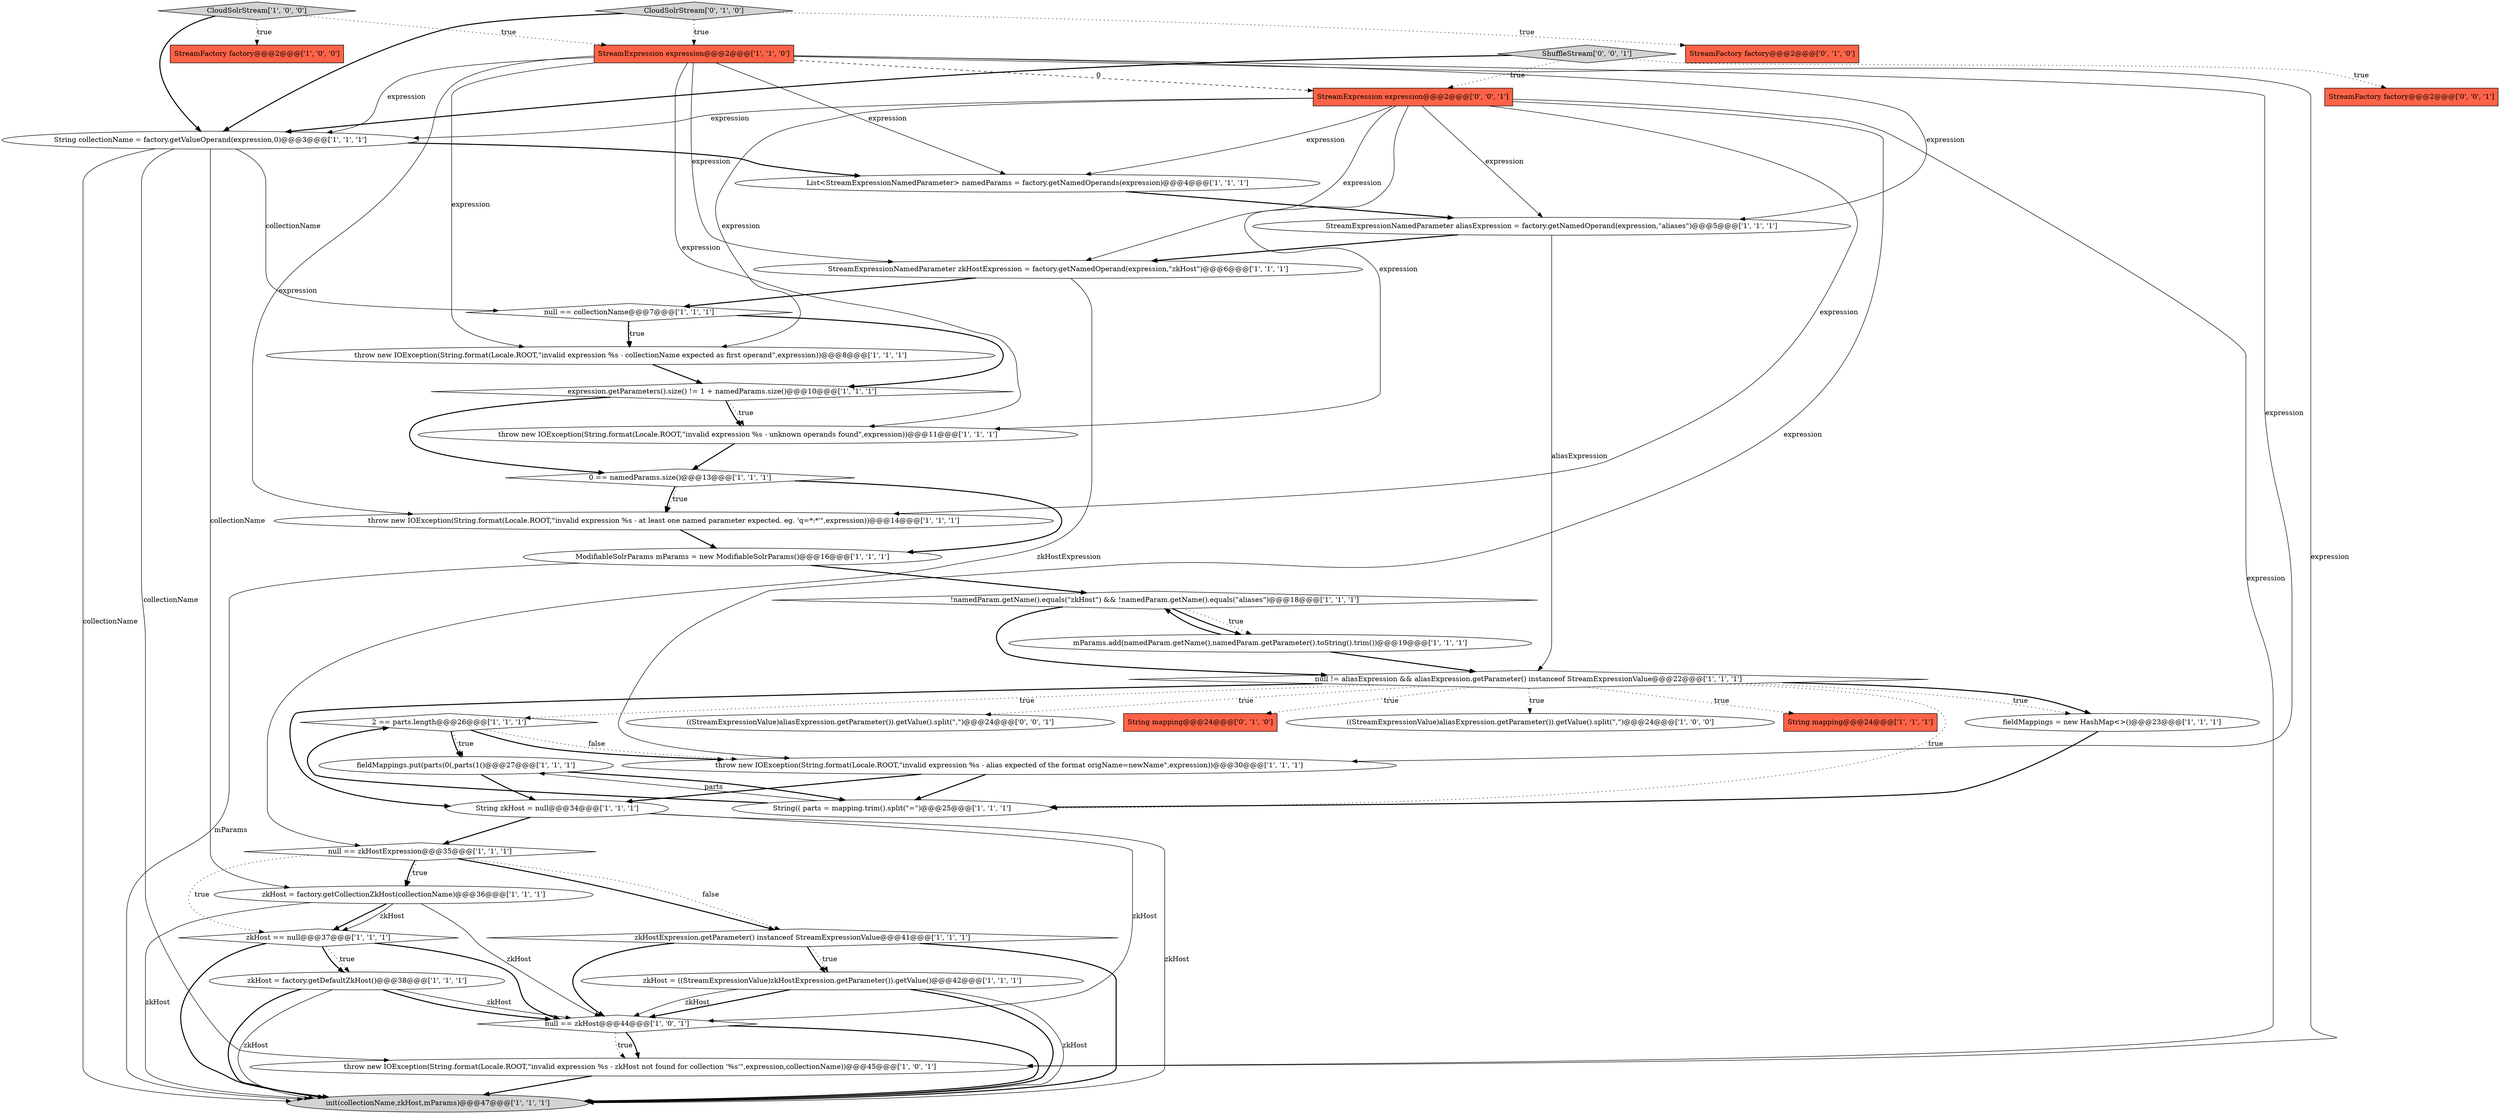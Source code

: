 digraph {
38 [style = filled, label = "StreamFactory factory@@@2@@@['0', '0', '1']", fillcolor = tomato, shape = box image = "AAA0AAABBB3BBB"];
29 [style = filled, label = "zkHost = factory.getCollectionZkHost(collectionName)@@@36@@@['1', '1', '1']", fillcolor = white, shape = ellipse image = "AAA0AAABBB1BBB"];
18 [style = filled, label = "String mapping@@@24@@@['1', '1', '1']", fillcolor = tomato, shape = box image = "AAA0AAABBB1BBB"];
37 [style = filled, label = "((StreamExpressionValue)aliasExpression.getParameter()).getValue().split(\",\")@@@24@@@['0', '0', '1']", fillcolor = white, shape = ellipse image = "AAA0AAABBB3BBB"];
6 [style = filled, label = "CloudSolrStream['1', '0', '0']", fillcolor = lightgray, shape = diamond image = "AAA0AAABBB1BBB"];
2 [style = filled, label = "0 == namedParams.size()@@@13@@@['1', '1', '1']", fillcolor = white, shape = diamond image = "AAA0AAABBB1BBB"];
25 [style = filled, label = "StreamExpression expression@@@2@@@['1', '1', '0']", fillcolor = tomato, shape = box image = "AAA0AAABBB1BBB"];
17 [style = filled, label = "null != aliasExpression && aliasExpression.getParameter() instanceof StreamExpressionValue@@@22@@@['1', '1', '1']", fillcolor = white, shape = diamond image = "AAA0AAABBB1BBB"];
11 [style = filled, label = "throw new IOException(String.format(Locale.ROOT,\"invalid expression %s - at least one named parameter expected. eg. 'q=*:*'\",expression))@@@14@@@['1', '1', '1']", fillcolor = white, shape = ellipse image = "AAA0AAABBB1BBB"];
31 [style = filled, label = "StreamExpressionNamedParameter aliasExpression = factory.getNamedOperand(expression,\"aliases\")@@@5@@@['1', '1', '1']", fillcolor = white, shape = ellipse image = "AAA0AAABBB1BBB"];
7 [style = filled, label = "throw new IOException(String.format(Locale.ROOT,\"invalid expression %s - collectionName expected as first operand\",expression))@@@8@@@['1', '1', '1']", fillcolor = white, shape = ellipse image = "AAA0AAABBB1BBB"];
1 [style = filled, label = "StreamExpressionNamedParameter zkHostExpression = factory.getNamedOperand(expression,\"zkHost\")@@@6@@@['1', '1', '1']", fillcolor = white, shape = ellipse image = "AAA0AAABBB1BBB"];
5 [style = filled, label = "zkHost = factory.getDefaultZkHost()@@@38@@@['1', '1', '1']", fillcolor = white, shape = ellipse image = "AAA0AAABBB1BBB"];
9 [style = filled, label = "init(collectionName,zkHost,mParams)@@@47@@@['1', '1', '1']", fillcolor = lightgray, shape = ellipse image = "AAA0AAABBB1BBB"];
13 [style = filled, label = "List<StreamExpressionNamedParameter> namedParams = factory.getNamedOperands(expression)@@@4@@@['1', '1', '1']", fillcolor = white, shape = ellipse image = "AAA0AAABBB1BBB"];
10 [style = filled, label = "!namedParam.getName().equals(\"zkHost\") && !namedParam.getName().equals(\"aliases\")@@@18@@@['1', '1', '1']", fillcolor = white, shape = diamond image = "AAA0AAABBB1BBB"];
32 [style = filled, label = "zkHost == null@@@37@@@['1', '1', '1']", fillcolor = white, shape = diamond image = "AAA0AAABBB1BBB"];
22 [style = filled, label = "2 == parts.length@@@26@@@['1', '1', '1']", fillcolor = white, shape = diamond image = "AAA0AAABBB1BBB"];
36 [style = filled, label = "CloudSolrStream['0', '1', '0']", fillcolor = lightgray, shape = diamond image = "AAA0AAABBB2BBB"];
20 [style = filled, label = "String collectionName = factory.getValueOperand(expression,0)@@@3@@@['1', '1', '1']", fillcolor = white, shape = ellipse image = "AAA0AAABBB1BBB"];
21 [style = filled, label = "String(( parts = mapping.trim().split(\"=\")@@@25@@@['1', '1', '1']", fillcolor = white, shape = ellipse image = "AAA0AAABBB1BBB"];
27 [style = filled, label = "throw new IOException(String.format(Locale.ROOT,\"invalid expression %s - unknown operands found\",expression))@@@11@@@['1', '1', '1']", fillcolor = white, shape = ellipse image = "AAA0AAABBB1BBB"];
8 [style = filled, label = "null == zkHost@@@44@@@['1', '0', '1']", fillcolor = white, shape = diamond image = "AAA0AAABBB1BBB"];
28 [style = filled, label = "expression.getParameters().size() != 1 + namedParams.size()@@@10@@@['1', '1', '1']", fillcolor = white, shape = diamond image = "AAA0AAABBB1BBB"];
26 [style = filled, label = "null == collectionName@@@7@@@['1', '1', '1']", fillcolor = white, shape = diamond image = "AAA0AAABBB1BBB"];
12 [style = filled, label = "fieldMappings.put(parts(0(,parts(1()@@@27@@@['1', '1', '1']", fillcolor = white, shape = ellipse image = "AAA0AAABBB1BBB"];
30 [style = filled, label = "mParams.add(namedParam.getName(),namedParam.getParameter().toString().trim())@@@19@@@['1', '1', '1']", fillcolor = white, shape = ellipse image = "AAA0AAABBB1BBB"];
3 [style = filled, label = "ModifiableSolrParams mParams = new ModifiableSolrParams()@@@16@@@['1', '1', '1']", fillcolor = white, shape = ellipse image = "AAA0AAABBB1BBB"];
24 [style = filled, label = "String zkHost = null@@@34@@@['1', '1', '1']", fillcolor = white, shape = ellipse image = "AAA0AAABBB1BBB"];
16 [style = filled, label = "null == zkHostExpression@@@35@@@['1', '1', '1']", fillcolor = white, shape = diamond image = "AAA0AAABBB1BBB"];
15 [style = filled, label = "throw new IOException(String.format(Locale.ROOT,\"invalid expression %s - alias expected of the format origName=newName\",expression))@@@30@@@['1', '1', '1']", fillcolor = white, shape = ellipse image = "AAA0AAABBB1BBB"];
35 [style = filled, label = "String mapping@@@24@@@['0', '1', '0']", fillcolor = tomato, shape = box image = "AAA0AAABBB2BBB"];
39 [style = filled, label = "StreamExpression expression@@@2@@@['0', '0', '1']", fillcolor = tomato, shape = box image = "AAA0AAABBB3BBB"];
14 [style = filled, label = "((StreamExpressionValue)aliasExpression.getParameter()).getValue().split(\",\")@@@24@@@['1', '0', '0']", fillcolor = white, shape = ellipse image = "AAA0AAABBB1BBB"];
19 [style = filled, label = "throw new IOException(String.format(Locale.ROOT,\"invalid expression %s - zkHost not found for collection '%s'\",expression,collectionName))@@@45@@@['1', '0', '1']", fillcolor = white, shape = ellipse image = "AAA0AAABBB1BBB"];
4 [style = filled, label = "zkHostExpression.getParameter() instanceof StreamExpressionValue@@@41@@@['1', '1', '1']", fillcolor = white, shape = diamond image = "AAA0AAABBB1BBB"];
34 [style = filled, label = "StreamFactory factory@@@2@@@['0', '1', '0']", fillcolor = tomato, shape = box image = "AAA0AAABBB2BBB"];
40 [style = filled, label = "ShuffleStream['0', '0', '1']", fillcolor = lightgray, shape = diamond image = "AAA0AAABBB3BBB"];
33 [style = filled, label = "zkHost = ((StreamExpressionValue)zkHostExpression.getParameter()).getValue()@@@42@@@['1', '1', '1']", fillcolor = white, shape = ellipse image = "AAA0AAABBB1BBB"];
23 [style = filled, label = "StreamFactory factory@@@2@@@['1', '0', '0']", fillcolor = tomato, shape = box image = "AAA0AAABBB1BBB"];
0 [style = filled, label = "fieldMappings = new HashMap<>()@@@23@@@['1', '1', '1']", fillcolor = white, shape = ellipse image = "AAA0AAABBB1BBB"];
7->28 [style = bold, label=""];
6->23 [style = dotted, label="true"];
3->10 [style = bold, label=""];
21->12 [style = solid, label="parts"];
32->9 [style = bold, label=""];
17->0 [style = dotted, label="true"];
21->22 [style = bold, label=""];
10->30 [style = bold, label=""];
36->20 [style = bold, label=""];
17->35 [style = dotted, label="true"];
39->7 [style = solid, label="expression"];
39->11 [style = solid, label="expression"];
25->20 [style = solid, label="expression"];
26->7 [style = dotted, label="true"];
4->8 [style = bold, label=""];
5->9 [style = solid, label="zkHost"];
12->24 [style = bold, label=""];
8->19 [style = dotted, label="true"];
39->15 [style = solid, label="expression"];
29->32 [style = bold, label=""];
4->9 [style = bold, label=""];
6->25 [style = dotted, label="true"];
0->21 [style = bold, label=""];
36->34 [style = dotted, label="true"];
33->9 [style = bold, label=""];
16->29 [style = dotted, label="true"];
39->13 [style = solid, label="expression"];
24->8 [style = solid, label="zkHost"];
25->19 [style = solid, label="expression"];
17->18 [style = dotted, label="true"];
16->4 [style = bold, label=""];
10->17 [style = bold, label=""];
20->29 [style = solid, label="collectionName"];
25->7 [style = solid, label="expression"];
1->16 [style = solid, label="zkHostExpression"];
13->31 [style = bold, label=""];
15->21 [style = bold, label=""];
6->20 [style = bold, label=""];
39->19 [style = solid, label="expression"];
2->3 [style = bold, label=""];
33->9 [style = solid, label="zkHost"];
28->27 [style = bold, label=""];
39->1 [style = solid, label="expression"];
3->9 [style = solid, label="mParams"];
17->24 [style = bold, label=""];
20->9 [style = solid, label="collectionName"];
39->31 [style = solid, label="expression"];
16->32 [style = dotted, label="true"];
40->38 [style = dotted, label="true"];
17->21 [style = dotted, label="true"];
17->22 [style = dotted, label="true"];
20->19 [style = solid, label="collectionName"];
30->17 [style = bold, label=""];
32->5 [style = dotted, label="true"];
8->19 [style = bold, label=""];
22->15 [style = dotted, label="false"];
33->8 [style = bold, label=""];
11->3 [style = bold, label=""];
16->4 [style = dotted, label="false"];
17->14 [style = dotted, label="true"];
5->8 [style = bold, label=""];
29->9 [style = solid, label="zkHost"];
5->8 [style = solid, label="zkHost"];
15->24 [style = bold, label=""];
28->27 [style = dotted, label="true"];
25->39 [style = dashed, label="0"];
16->29 [style = bold, label=""];
25->15 [style = solid, label="expression"];
20->13 [style = bold, label=""];
24->16 [style = bold, label=""];
32->8 [style = bold, label=""];
4->33 [style = bold, label=""];
25->1 [style = solid, label="expression"];
26->28 [style = bold, label=""];
25->27 [style = solid, label="expression"];
1->26 [style = bold, label=""];
39->27 [style = solid, label="expression"];
22->12 [style = dotted, label="true"];
22->12 [style = bold, label=""];
28->2 [style = bold, label=""];
17->0 [style = bold, label=""];
2->11 [style = dotted, label="true"];
4->33 [style = dotted, label="true"];
17->37 [style = dotted, label="true"];
20->26 [style = solid, label="collectionName"];
36->25 [style = dotted, label="true"];
8->9 [style = bold, label=""];
29->32 [style = solid, label="zkHost"];
19->9 [style = bold, label=""];
31->1 [style = bold, label=""];
32->5 [style = bold, label=""];
25->31 [style = solid, label="expression"];
2->11 [style = bold, label=""];
12->21 [style = bold, label=""];
10->30 [style = dotted, label="true"];
25->13 [style = solid, label="expression"];
30->10 [style = bold, label=""];
22->15 [style = bold, label=""];
5->9 [style = bold, label=""];
33->8 [style = solid, label="zkHost"];
24->9 [style = solid, label="zkHost"];
31->17 [style = solid, label="aliasExpression"];
26->7 [style = bold, label=""];
40->39 [style = dotted, label="true"];
25->11 [style = solid, label="expression"];
40->20 [style = bold, label=""];
39->20 [style = solid, label="expression"];
29->8 [style = solid, label="zkHost"];
27->2 [style = bold, label=""];
}
